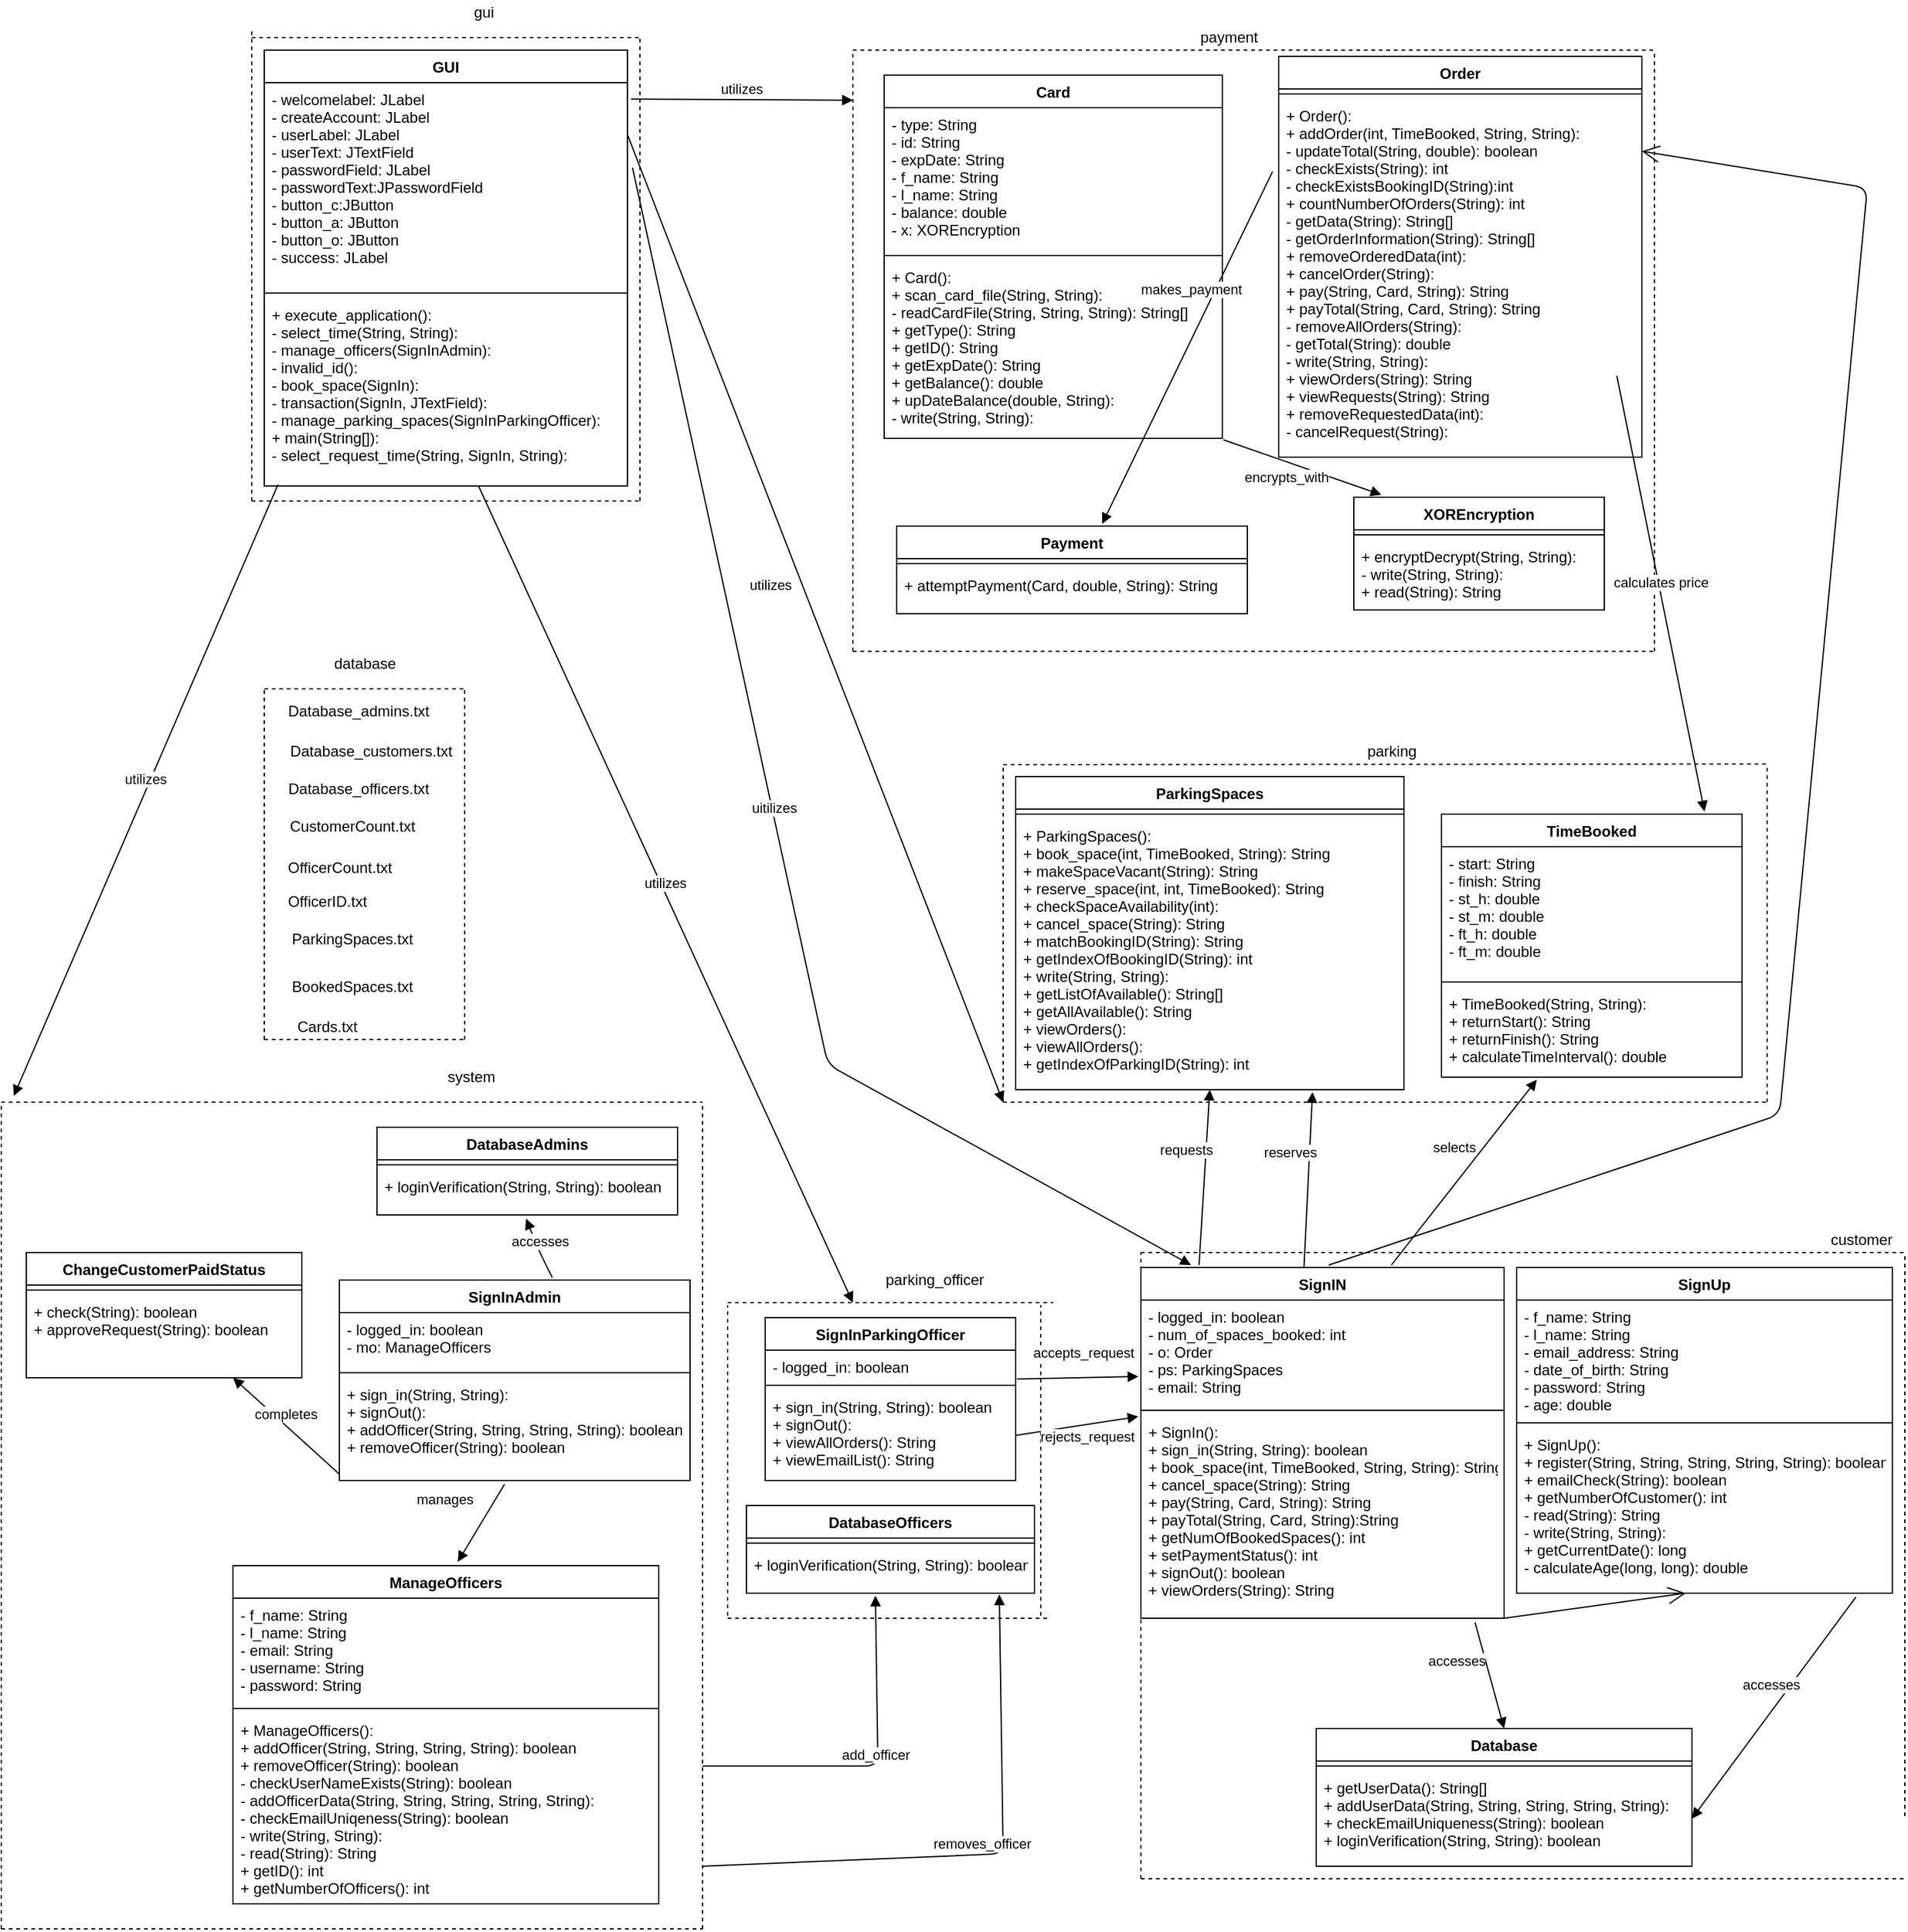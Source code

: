 <mxfile version="14.6.1" type="device"><diagram id="r6GGc7_jJ31Nr8M0jBWH" name="Page-1"><mxGraphModel dx="2128" dy="1675" grid="1" gridSize="10" guides="1" tooltips="1" connect="1" arrows="1" fold="1" page="1" pageScale="1" pageWidth="850" pageHeight="1100" math="0" shadow="0"><root><mxCell id="0"/><mxCell id="1" parent="0"/><mxCell id="Tz0T9fxzNWwYixHfowrb-1" value="SignUp" style="swimlane;fontStyle=1;align=center;verticalAlign=top;childLayout=stackLayout;horizontal=1;startSize=26;horizontalStack=0;resizeParent=1;resizeParentMax=0;resizeLast=0;collapsible=1;marginBottom=0;" parent="1" vertex="1"><mxGeometry x="530" y="-8" width="300" height="260" as="geometry"/></mxCell><mxCell id="Tz0T9fxzNWwYixHfowrb-2" value="- f_name: String&#xA;- l_name: String&#xA;- email_address: String&#xA;- date_of_birth: String&#xA;- password: String&#xA;- age: double&#xA;" style="text;strokeColor=none;fillColor=none;align=left;verticalAlign=top;spacingLeft=4;spacingRight=4;overflow=hidden;rotatable=0;points=[[0,0.5],[1,0.5]];portConstraint=eastwest;" parent="Tz0T9fxzNWwYixHfowrb-1" vertex="1"><mxGeometry y="26" width="300" height="94" as="geometry"/></mxCell><mxCell id="Tz0T9fxzNWwYixHfowrb-3" value="" style="line;strokeWidth=1;fillColor=none;align=left;verticalAlign=middle;spacingTop=-1;spacingLeft=3;spacingRight=3;rotatable=0;labelPosition=right;points=[];portConstraint=eastwest;" parent="Tz0T9fxzNWwYixHfowrb-1" vertex="1"><mxGeometry y="120" width="300" height="8" as="geometry"/></mxCell><mxCell id="Tz0T9fxzNWwYixHfowrb-4" value="+ SignUp():&#xA;+ register(String, String, String, String, String): boolean&#xA;+ emailCheck(String): boolean&#xA;+ getNumberOfCustomer(): int&#xA;- read(String): String&#xA;- write(String, String):&#xA;+ getCurrentDate(): long&#xA;- calculateAge(long, long): double&#xA;&#xA;&#xA;" style="text;strokeColor=none;fillColor=none;align=left;verticalAlign=top;spacingLeft=4;spacingRight=4;overflow=hidden;rotatable=0;points=[[0,0.5],[1,0.5]];portConstraint=eastwest;" parent="Tz0T9fxzNWwYixHfowrb-1" vertex="1"><mxGeometry y="128" width="300" height="132" as="geometry"/></mxCell><mxCell id="Tz0T9fxzNWwYixHfowrb-5" value="SignIN" style="swimlane;fontStyle=1;align=center;verticalAlign=top;childLayout=stackLayout;horizontal=1;startSize=26;horizontalStack=0;resizeParent=1;resizeParentMax=0;resizeLast=0;collapsible=1;marginBottom=0;" parent="1" vertex="1"><mxGeometry x="230" y="-8" width="290" height="280" as="geometry"/></mxCell><mxCell id="Tz0T9fxzNWwYixHfowrb-6" value="- logged_in: boolean&#xA;- num_of_spaces_booked: int&#xA;- o: Order&#xA;- ps: ParkingSpaces&#xA;- email: String&#xA;&#xA;&#xA;&#xA;&#xA;" style="text;strokeColor=none;fillColor=none;align=left;verticalAlign=top;spacingLeft=4;spacingRight=4;overflow=hidden;rotatable=0;points=[[0,0.5],[1,0.5]];portConstraint=eastwest;" parent="Tz0T9fxzNWwYixHfowrb-5" vertex="1"><mxGeometry y="26" width="290" height="84" as="geometry"/></mxCell><mxCell id="Tz0T9fxzNWwYixHfowrb-7" value="" style="line;strokeWidth=1;fillColor=none;align=left;verticalAlign=middle;spacingTop=-1;spacingLeft=3;spacingRight=3;rotatable=0;labelPosition=right;points=[];portConstraint=eastwest;" parent="Tz0T9fxzNWwYixHfowrb-5" vertex="1"><mxGeometry y="110" width="290" height="8" as="geometry"/></mxCell><mxCell id="Tz0T9fxzNWwYixHfowrb-8" value="+ SignIn():&#xA;+ sign_in(String, String): boolean&#xA;+ book_space(int, TimeBooked, String, String): String&#xA;+ cancel_space(String): String&#xA;+ pay(String, Card, String): String&#xA;+ payTotal(String, Card, String):String&#xA;+ getNumOfBookedSpaces(): int&#xA;+ setPaymentStatus(): int&#xA;+ signOut(): boolean&#xA;+ viewOrders(String): String&#xA;&#xA;&#xA;&#xA;&#xA;&#xA;" style="text;strokeColor=none;fillColor=none;align=left;verticalAlign=top;spacingLeft=4;spacingRight=4;overflow=hidden;rotatable=0;points=[[0,0.5],[1,0.5]];portConstraint=eastwest;" parent="Tz0T9fxzNWwYixHfowrb-5" vertex="1"><mxGeometry y="118" width="290" height="162" as="geometry"/></mxCell><mxCell id="Tz0T9fxzNWwYixHfowrb-9" value="Database" style="swimlane;fontStyle=1;align=center;verticalAlign=top;childLayout=stackLayout;horizontal=1;startSize=26;horizontalStack=0;resizeParent=1;resizeParentMax=0;resizeLast=0;collapsible=1;marginBottom=0;" parent="1" vertex="1"><mxGeometry x="370" y="360" width="300" height="110" as="geometry"/></mxCell><mxCell id="Tz0T9fxzNWwYixHfowrb-11" value="" style="line;strokeWidth=1;fillColor=none;align=left;verticalAlign=middle;spacingTop=-1;spacingLeft=3;spacingRight=3;rotatable=0;labelPosition=right;points=[];portConstraint=eastwest;" parent="Tz0T9fxzNWwYixHfowrb-9" vertex="1"><mxGeometry y="26" width="300" height="8" as="geometry"/></mxCell><mxCell id="Tz0T9fxzNWwYixHfowrb-12" value="+ getUserData(): String[]&#xA;+ addUserData(String, String, String, String, String):&#xA;+ checkEmailUniqueness(String): boolean&#xA;+ loginVerification(String, String): boolean&#xA; &#xA;&#xA;&#xA;&#xA;" style="text;strokeColor=none;fillColor=none;align=left;verticalAlign=top;spacingLeft=4;spacingRight=4;overflow=hidden;rotatable=0;points=[[0,0.5],[1,0.5]];portConstraint=eastwest;" parent="Tz0T9fxzNWwYixHfowrb-9" vertex="1"><mxGeometry y="34" width="300" height="76" as="geometry"/></mxCell><mxCell id="Tz0T9fxzNWwYixHfowrb-17" value="SignInParkingOfficer" style="swimlane;fontStyle=1;align=center;verticalAlign=top;childLayout=stackLayout;horizontal=1;startSize=26;horizontalStack=0;resizeParent=1;resizeParentMax=0;resizeLast=0;collapsible=1;marginBottom=0;" parent="1" vertex="1"><mxGeometry x="-70" y="32" width="200" height="130" as="geometry"/></mxCell><mxCell id="Tz0T9fxzNWwYixHfowrb-18" value="- logged_in: boolean&#xA;&#xA;&#xA;" style="text;strokeColor=none;fillColor=none;align=left;verticalAlign=top;spacingLeft=4;spacingRight=4;overflow=hidden;rotatable=0;points=[[0,0.5],[1,0.5]];portConstraint=eastwest;" parent="Tz0T9fxzNWwYixHfowrb-17" vertex="1"><mxGeometry y="26" width="200" height="24" as="geometry"/></mxCell><mxCell id="Tz0T9fxzNWwYixHfowrb-19" value="" style="line;strokeWidth=1;fillColor=none;align=left;verticalAlign=middle;spacingTop=-1;spacingLeft=3;spacingRight=3;rotatable=0;labelPosition=right;points=[];portConstraint=eastwest;" parent="Tz0T9fxzNWwYixHfowrb-17" vertex="1"><mxGeometry y="50" width="200" height="8" as="geometry"/></mxCell><mxCell id="Tz0T9fxzNWwYixHfowrb-20" value="+ sign_in(String, String): boolean&#xA;+ signOut():&#xA;+ viewAllOrders(): String&#xA;+ viewEmailList(): String&#xA;&#xA;&#xA;&#xA;" style="text;strokeColor=none;fillColor=none;align=left;verticalAlign=top;spacingLeft=4;spacingRight=4;overflow=hidden;rotatable=0;points=[[0,0.5],[1,0.5]];portConstraint=eastwest;" parent="Tz0T9fxzNWwYixHfowrb-17" vertex="1"><mxGeometry y="58" width="200" height="72" as="geometry"/></mxCell><mxCell id="Tz0T9fxzNWwYixHfowrb-21" value="DatabaseOfficers" style="swimlane;fontStyle=1;align=center;verticalAlign=top;childLayout=stackLayout;horizontal=1;startSize=26;horizontalStack=0;resizeParent=1;resizeParentMax=0;resizeLast=0;collapsible=1;marginBottom=0;" parent="1" vertex="1"><mxGeometry x="-85" y="182" width="230" height="70" as="geometry"/></mxCell><mxCell id="Tz0T9fxzNWwYixHfowrb-23" value="" style="line;strokeWidth=1;fillColor=none;align=left;verticalAlign=middle;spacingTop=-1;spacingLeft=3;spacingRight=3;rotatable=0;labelPosition=right;points=[];portConstraint=eastwest;" parent="Tz0T9fxzNWwYixHfowrb-21" vertex="1"><mxGeometry y="26" width="230" height="8" as="geometry"/></mxCell><mxCell id="Tz0T9fxzNWwYixHfowrb-24" value="+ loginVerification(String, String): boolean" style="text;strokeColor=none;fillColor=none;align=left;verticalAlign=top;spacingLeft=4;spacingRight=4;overflow=hidden;rotatable=0;points=[[0,0.5],[1,0.5]];portConstraint=eastwest;" parent="Tz0T9fxzNWwYixHfowrb-21" vertex="1"><mxGeometry y="34" width="230" height="36" as="geometry"/></mxCell><mxCell id="Tz0T9fxzNWwYixHfowrb-29" value="SignInAdmin" style="swimlane;fontStyle=1;align=center;verticalAlign=top;childLayout=stackLayout;horizontal=1;startSize=26;horizontalStack=0;resizeParent=1;resizeParentMax=0;resizeLast=0;collapsible=1;marginBottom=0;" parent="1" vertex="1"><mxGeometry x="-410" y="2" width="280" height="160" as="geometry"/></mxCell><mxCell id="Tz0T9fxzNWwYixHfowrb-30" value="- logged_in: boolean&#xA;- mo: ManageOfficers&#xA;" style="text;strokeColor=none;fillColor=none;align=left;verticalAlign=top;spacingLeft=4;spacingRight=4;overflow=hidden;rotatable=0;points=[[0,0.5],[1,0.5]];portConstraint=eastwest;" parent="Tz0T9fxzNWwYixHfowrb-29" vertex="1"><mxGeometry y="26" width="280" height="44" as="geometry"/></mxCell><mxCell id="Tz0T9fxzNWwYixHfowrb-31" value="" style="line;strokeWidth=1;fillColor=none;align=left;verticalAlign=middle;spacingTop=-1;spacingLeft=3;spacingRight=3;rotatable=0;labelPosition=right;points=[];portConstraint=eastwest;" parent="Tz0T9fxzNWwYixHfowrb-29" vertex="1"><mxGeometry y="70" width="280" height="8" as="geometry"/></mxCell><mxCell id="Tz0T9fxzNWwYixHfowrb-32" value="+ sign_in(String, String):&#xA;+ signOut():&#xA;+ addOfficer(String, String, String, String): boolean&#xA;+ removeOfficer(String): boolean&#xA;&#xA;" style="text;strokeColor=none;fillColor=none;align=left;verticalAlign=top;spacingLeft=4;spacingRight=4;overflow=hidden;rotatable=0;points=[[0,0.5],[1,0.5]];portConstraint=eastwest;" parent="Tz0T9fxzNWwYixHfowrb-29" vertex="1"><mxGeometry y="78" width="280" height="82" as="geometry"/></mxCell><mxCell id="Tz0T9fxzNWwYixHfowrb-33" value="" style="endArrow=none;dashed=1;html=1;" parent="1" edge="1"><mxGeometry width="50" height="50" relative="1" as="geometry"><mxPoint x="840" y="430" as="sourcePoint"/><mxPoint x="840" y="-20" as="targetPoint"/></mxGeometry></mxCell><mxCell id="Tz0T9fxzNWwYixHfowrb-34" value="accesses" style="html=1;verticalAlign=bottom;endArrow=block;exitX=0.92;exitY=1.021;exitDx=0;exitDy=0;exitPerimeter=0;entryX=0.5;entryY=0;entryDx=0;entryDy=0;" parent="1" source="Tz0T9fxzNWwYixHfowrb-8" target="Tz0T9fxzNWwYixHfowrb-9" edge="1"><mxGeometry x="-0.228" y="-25" width="80" relative="1" as="geometry"><mxPoint x="420" y="250" as="sourcePoint"/><mxPoint x="460" y="298" as="targetPoint"/><mxPoint as="offset"/></mxGeometry></mxCell><mxCell id="Tz0T9fxzNWwYixHfowrb-35" value="accesses" style="html=1;verticalAlign=bottom;endArrow=block;entryX=1;entryY=0.5;entryDx=0;entryDy=0;exitX=0.903;exitY=1.023;exitDx=0;exitDy=0;exitPerimeter=0;" parent="1" source="Tz0T9fxzNWwYixHfowrb-4" target="Tz0T9fxzNWwYixHfowrb-12" edge="1"><mxGeometry x="-0.055" y="-8" width="80" relative="1" as="geometry"><mxPoint x="690" y="270" as="sourcePoint"/><mxPoint x="690" y="290" as="targetPoint"/><mxPoint as="offset"/></mxGeometry></mxCell><mxCell id="Tz0T9fxzNWwYixHfowrb-36" value="" style="endArrow=none;dashed=1;html=1;" parent="1" edge="1"><mxGeometry width="50" height="50" relative="1" as="geometry"><mxPoint x="230" y="-20" as="sourcePoint"/><mxPoint x="840" y="-20" as="targetPoint"/></mxGeometry></mxCell><mxCell id="Tz0T9fxzNWwYixHfowrb-37" value="" style="endArrow=none;dashed=1;html=1;" parent="1" edge="1"><mxGeometry width="50" height="50" relative="1" as="geometry"><mxPoint x="230" y="480" as="sourcePoint"/><mxPoint x="230" y="-20" as="targetPoint"/></mxGeometry></mxCell><mxCell id="Tz0T9fxzNWwYixHfowrb-38" value="" style="endArrow=none;dashed=1;html=1;" parent="1" edge="1"><mxGeometry width="50" height="50" relative="1" as="geometry"><mxPoint x="230" y="480" as="sourcePoint"/><mxPoint x="840" y="480" as="targetPoint"/></mxGeometry></mxCell><mxCell id="Tz0T9fxzNWwYixHfowrb-39" value="customer" style="text;html=1;align=center;verticalAlign=middle;resizable=0;points=[];autosize=1;" parent="1" vertex="1"><mxGeometry x="770" y="-40" width="70" height="20" as="geometry"/></mxCell><mxCell id="Tz0T9fxzNWwYixHfowrb-40" value="" style="endArrow=none;dashed=1;html=1;" parent="1" edge="1"><mxGeometry width="50" height="50" relative="1" as="geometry"><mxPoint x="-100" y="20" as="sourcePoint"/><mxPoint x="160" y="20" as="targetPoint"/></mxGeometry></mxCell><mxCell id="Tz0T9fxzNWwYixHfowrb-41" value="" style="endArrow=none;dashed=1;html=1;" parent="1" edge="1"><mxGeometry width="50" height="50" relative="1" as="geometry"><mxPoint x="-100" y="270" as="sourcePoint"/><mxPoint x="-100" y="22" as="targetPoint"/></mxGeometry></mxCell><mxCell id="Tz0T9fxzNWwYixHfowrb-42" value="" style="endArrow=none;dashed=1;html=1;" parent="1" edge="1"><mxGeometry width="50" height="50" relative="1" as="geometry"><mxPoint x="-100" y="272" as="sourcePoint"/><mxPoint x="155" y="272" as="targetPoint"/></mxGeometry></mxCell><mxCell id="Tz0T9fxzNWwYixHfowrb-43" value="" style="endArrow=none;dashed=1;html=1;" parent="1" edge="1"><mxGeometry width="50" height="50" relative="1" as="geometry"><mxPoint x="150" y="270" as="sourcePoint"/><mxPoint x="150" y="22" as="targetPoint"/></mxGeometry></mxCell><mxCell id="Tz0T9fxzNWwYixHfowrb-44" value="parking_officer" style="text;html=1;align=center;verticalAlign=middle;resizable=0;points=[];autosize=1;" parent="1" vertex="1"><mxGeometry x="20" y="-8" width="90" height="20" as="geometry"/></mxCell><mxCell id="Tz0T9fxzNWwYixHfowrb-45" value="ManageOfficers" style="swimlane;fontStyle=1;align=center;verticalAlign=top;childLayout=stackLayout;horizontal=1;startSize=26;horizontalStack=0;resizeParent=1;resizeParentMax=0;resizeLast=0;collapsible=1;marginBottom=0;" parent="1" vertex="1"><mxGeometry x="-495" y="230" width="340" height="270" as="geometry"/></mxCell><mxCell id="Tz0T9fxzNWwYixHfowrb-46" value="- f_name: String&#xA;- l_name: String&#xA;- email: String&#xA;- username: String&#xA;- password: String&#xA;" style="text;strokeColor=none;fillColor=none;align=left;verticalAlign=top;spacingLeft=4;spacingRight=4;overflow=hidden;rotatable=0;points=[[0,0.5],[1,0.5]];portConstraint=eastwest;" parent="Tz0T9fxzNWwYixHfowrb-45" vertex="1"><mxGeometry y="26" width="340" height="84" as="geometry"/></mxCell><mxCell id="Tz0T9fxzNWwYixHfowrb-47" value="" style="line;strokeWidth=1;fillColor=none;align=left;verticalAlign=middle;spacingTop=-1;spacingLeft=3;spacingRight=3;rotatable=0;labelPosition=right;points=[];portConstraint=eastwest;" parent="Tz0T9fxzNWwYixHfowrb-45" vertex="1"><mxGeometry y="110" width="340" height="8" as="geometry"/></mxCell><mxCell id="Tz0T9fxzNWwYixHfowrb-48" value="+ ManageOfficers():&#xA;+ addOfficer(String, String, String, String): boolean&#xA;+ removeOfficer(String): boolean&#xA;- checkUserNameExists(String): boolean&#xA;- addOfficerData(String, String, String, String, String):&#xA;- checkEmailUniqeness(String): boolean&#xA;- write(String, String):&#xA;- read(String): String&#xA;+ getID(): int&#xA;+ getNumberOfOfficers(): int&#xA;&#xA;&#xA;&#xA;&#xA;&#xA;&#xA;&#xA;" style="text;strokeColor=none;fillColor=none;align=left;verticalAlign=top;spacingLeft=4;spacingRight=4;overflow=hidden;rotatable=0;points=[[0,0.5],[1,0.5]];portConstraint=eastwest;" parent="Tz0T9fxzNWwYixHfowrb-45" vertex="1"><mxGeometry y="118" width="340" height="152" as="geometry"/></mxCell><mxCell id="Tz0T9fxzNWwYixHfowrb-49" value="DatabaseAdmins" style="swimlane;fontStyle=1;align=center;verticalAlign=top;childLayout=stackLayout;horizontal=1;startSize=26;horizontalStack=0;resizeParent=1;resizeParentMax=0;resizeLast=0;collapsible=1;marginBottom=0;" parent="1" vertex="1"><mxGeometry x="-380" y="-120" width="240" height="70" as="geometry"/></mxCell><mxCell id="Tz0T9fxzNWwYixHfowrb-51" value="" style="line;strokeWidth=1;fillColor=none;align=left;verticalAlign=middle;spacingTop=-1;spacingLeft=3;spacingRight=3;rotatable=0;labelPosition=right;points=[];portConstraint=eastwest;" parent="Tz0T9fxzNWwYixHfowrb-49" vertex="1"><mxGeometry y="26" width="240" height="8" as="geometry"/></mxCell><mxCell id="Tz0T9fxzNWwYixHfowrb-52" value="+ loginVerification(String, String): boolean" style="text;strokeColor=none;fillColor=none;align=left;verticalAlign=top;spacingLeft=4;spacingRight=4;overflow=hidden;rotatable=0;points=[[0,0.5],[1,0.5]];portConstraint=eastwest;" parent="Tz0T9fxzNWwYixHfowrb-49" vertex="1"><mxGeometry y="34" width="240" height="36" as="geometry"/></mxCell><mxCell id="Tz0T9fxzNWwYixHfowrb-53" value="accesses" style="html=1;verticalAlign=bottom;endArrow=block;entryX=0.496;entryY=1.083;entryDx=0;entryDy=0;entryPerimeter=0;" parent="1" target="Tz0T9fxzNWwYixHfowrb-52" edge="1"><mxGeometry x="-0.132" width="80" relative="1" as="geometry"><mxPoint x="-240" as="sourcePoint"/><mxPoint x="-530" y="70" as="targetPoint"/><mxPoint as="offset"/><Array as="points"><mxPoint x="-250" y="-20"/></Array></mxGeometry></mxCell><mxCell id="Tz0T9fxzNWwYixHfowrb-54" value="manages" style="html=1;verticalAlign=bottom;endArrow=block;entryX=0.528;entryY=-0.011;entryDx=0;entryDy=0;entryPerimeter=0;exitX=0.471;exitY=1.037;exitDx=0;exitDy=0;exitPerimeter=0;" parent="1" source="Tz0T9fxzNWwYixHfowrb-32" target="Tz0T9fxzNWwYixHfowrb-45" edge="1"><mxGeometry x="0.186" y="-30" width="80" relative="1" as="geometry"><mxPoint x="-275" y="154" as="sourcePoint"/><mxPoint x="-260" y="170" as="targetPoint"/><mxPoint as="offset"/></mxGeometry></mxCell><mxCell id="Tz0T9fxzNWwYixHfowrb-55" value="" style="endArrow=none;dashed=1;html=1;" parent="1" edge="1"><mxGeometry width="50" height="50" relative="1" as="geometry"><mxPoint x="-680" y="-140" as="sourcePoint"/><mxPoint x="-120" y="-140" as="targetPoint"/></mxGeometry></mxCell><mxCell id="Tz0T9fxzNWwYixHfowrb-56" value="" style="endArrow=none;dashed=1;html=1;" parent="1" edge="1"><mxGeometry width="50" height="50" relative="1" as="geometry"><mxPoint x="-120" y="520" as="sourcePoint"/><mxPoint x="-120" y="-140" as="targetPoint"/></mxGeometry></mxCell><mxCell id="Tz0T9fxzNWwYixHfowrb-57" value="" style="endArrow=none;dashed=1;html=1;" parent="1" edge="1"><mxGeometry width="50" height="50" relative="1" as="geometry"><mxPoint x="-680" y="520" as="sourcePoint"/><mxPoint x="-680" y="-140" as="targetPoint"/></mxGeometry></mxCell><mxCell id="Tz0T9fxzNWwYixHfowrb-58" value="" style="endArrow=none;dashed=1;html=1;" parent="1" edge="1"><mxGeometry width="50" height="50" relative="1" as="geometry"><mxPoint x="-680" y="520" as="sourcePoint"/><mxPoint x="-120" y="520" as="targetPoint"/></mxGeometry></mxCell><mxCell id="Tz0T9fxzNWwYixHfowrb-59" value="system" style="text;html=1;align=center;verticalAlign=middle;resizable=0;points=[];autosize=1;" parent="1" vertex="1"><mxGeometry x="-330" y="-170" width="50" height="20" as="geometry"/></mxCell><mxCell id="Tz0T9fxzNWwYixHfowrb-60" value="" style="endArrow=none;dashed=1;html=1;" parent="1" edge="1"><mxGeometry width="50" height="50" relative="1" as="geometry"><mxPoint x="-470" y="-470" as="sourcePoint"/><mxPoint x="-310" y="-470" as="targetPoint"/><Array as="points"><mxPoint x="-310" y="-470"/></Array></mxGeometry></mxCell><mxCell id="Tz0T9fxzNWwYixHfowrb-61" value="" style="endArrow=none;dashed=1;html=1;" parent="1" edge="1"><mxGeometry width="50" height="50" relative="1" as="geometry"><mxPoint x="-470" y="-190" as="sourcePoint"/><mxPoint x="-470" y="-470" as="targetPoint"/></mxGeometry></mxCell><mxCell id="Tz0T9fxzNWwYixHfowrb-62" value="" style="endArrow=none;dashed=1;html=1;" parent="1" edge="1"><mxGeometry width="50" height="50" relative="1" as="geometry"><mxPoint x="-470" y="-190" as="sourcePoint"/><mxPoint x="-310" y="-190" as="targetPoint"/></mxGeometry></mxCell><mxCell id="Tz0T9fxzNWwYixHfowrb-63" value="" style="endArrow=none;dashed=1;html=1;" parent="1" edge="1"><mxGeometry width="50" height="50" relative="1" as="geometry"><mxPoint x="-310" y="-190" as="sourcePoint"/><mxPoint x="-310" y="-470" as="targetPoint"/></mxGeometry></mxCell><mxCell id="Tz0T9fxzNWwYixHfowrb-64" value="&lt;div&gt;Database_admins.txt&lt;/div&gt;&lt;div&gt;&lt;br&gt;&lt;/div&gt;" style="text;html=1;align=center;verticalAlign=middle;resizable=0;points=[];autosize=1;" parent="1" vertex="1"><mxGeometry x="-460" y="-460" width="130" height="30" as="geometry"/></mxCell><mxCell id="Tz0T9fxzNWwYixHfowrb-65" value="Database_customers.txt" style="text;html=1;align=center;verticalAlign=middle;resizable=0;points=[];autosize=1;" parent="1" vertex="1"><mxGeometry x="-460" y="-430" width="150" height="20" as="geometry"/></mxCell><mxCell id="Tz0T9fxzNWwYixHfowrb-66" value="Database_officers.txt" style="text;html=1;align=center;verticalAlign=middle;resizable=0;points=[];autosize=1;" parent="1" vertex="1"><mxGeometry x="-460" y="-400" width="130" height="20" as="geometry"/></mxCell><mxCell id="Tz0T9fxzNWwYixHfowrb-67" value="CustomerCount.txt" style="text;html=1;align=center;verticalAlign=middle;resizable=0;points=[];autosize=1;" parent="1" vertex="1"><mxGeometry x="-460" y="-370" width="120" height="20" as="geometry"/></mxCell><mxCell id="Tz0T9fxzNWwYixHfowrb-68" value="&lt;div&gt;OfficerCount.txt&lt;/div&gt;&lt;div&gt;&lt;br&gt;&lt;/div&gt;" style="text;html=1;align=center;verticalAlign=middle;resizable=0;points=[];autosize=1;" parent="1" vertex="1"><mxGeometry x="-460" y="-335" width="100" height="30" as="geometry"/></mxCell><mxCell id="Tz0T9fxzNWwYixHfowrb-69" value="OfficerID.txt" style="text;html=1;align=center;verticalAlign=middle;resizable=0;points=[];autosize=1;" parent="1" vertex="1"><mxGeometry x="-460" y="-310" width="80" height="20" as="geometry"/></mxCell><mxCell id="Tz0T9fxzNWwYixHfowrb-70" value="ParkingSpaces.txt" style="text;html=1;align=center;verticalAlign=middle;resizable=0;points=[];autosize=1;" parent="1" vertex="1"><mxGeometry x="-460" y="-280" width="120" height="20" as="geometry"/></mxCell><mxCell id="Tz0T9fxzNWwYixHfowrb-71" value="&lt;div&gt;BookedSpaces.txt&lt;/div&gt;&lt;div&gt;&lt;br&gt;&lt;/div&gt;" style="text;html=1;align=center;verticalAlign=middle;resizable=0;points=[];autosize=1;" parent="1" vertex="1"><mxGeometry x="-460" y="-240" width="120" height="30" as="geometry"/></mxCell><mxCell id="Tz0T9fxzNWwYixHfowrb-75" value="ParkingSpaces" style="swimlane;fontStyle=1;align=center;verticalAlign=top;childLayout=stackLayout;horizontal=1;startSize=26;horizontalStack=0;resizeParent=1;resizeParentMax=0;resizeLast=0;collapsible=1;marginBottom=0;" parent="1" vertex="1"><mxGeometry x="130" y="-400" width="310" height="250" as="geometry"/></mxCell><mxCell id="Tz0T9fxzNWwYixHfowrb-77" value="" style="line;strokeWidth=1;fillColor=none;align=left;verticalAlign=middle;spacingTop=-1;spacingLeft=3;spacingRight=3;rotatable=0;labelPosition=right;points=[];portConstraint=eastwest;" parent="Tz0T9fxzNWwYixHfowrb-75" vertex="1"><mxGeometry y="26" width="310" height="8" as="geometry"/></mxCell><mxCell id="Tz0T9fxzNWwYixHfowrb-78" value="+ ParkingSpaces():&#xA;+ book_space(int, TimeBooked, String): String&#xA;+ makeSpaceVacant(String): String&#xA;+ reserve_space(int, int, TimeBooked): String&#xA;+ checkSpaceAvailability(int):&#xA;+ cancel_space(String): String&#xA;+ matchBookingID(String): String&#xA;+ getIndexOfBookingID(String): int&#xA;+ write(String, String):&#xA;+ getListOfAvailable(): String[]&#xA;+ getAllAvailable(): String&#xA;+ viewOrders():&#xA;+ viewAllOrders():&#xA;+ getIndexOfParkingID(String): int&#xA;&#xA;&#xA;&#xA;&#xA;&#xA;&#xA;" style="text;strokeColor=none;fillColor=none;align=left;verticalAlign=top;spacingLeft=4;spacingRight=4;overflow=hidden;rotatable=0;points=[[0,0.5],[1,0.5]];portConstraint=eastwest;" parent="Tz0T9fxzNWwYixHfowrb-75" vertex="1"><mxGeometry y="34" width="310" height="216" as="geometry"/></mxCell><mxCell id="Tz0T9fxzNWwYixHfowrb-79" value="TimeBooked" style="swimlane;fontStyle=1;align=center;verticalAlign=top;childLayout=stackLayout;horizontal=1;startSize=26;horizontalStack=0;resizeParent=1;resizeParentMax=0;resizeLast=0;collapsible=1;marginBottom=0;" parent="1" vertex="1"><mxGeometry x="470" y="-370" width="240" height="210" as="geometry"/></mxCell><mxCell id="Tz0T9fxzNWwYixHfowrb-80" value="- start: String&#xA;- finish: String&#xA;- st_h: double&#xA;- st_m: double&#xA;- ft_h: double&#xA;- ft_m: double&#xA;&#xA;" style="text;strokeColor=none;fillColor=none;align=left;verticalAlign=top;spacingLeft=4;spacingRight=4;overflow=hidden;rotatable=0;points=[[0,0.5],[1,0.5]];portConstraint=eastwest;" parent="Tz0T9fxzNWwYixHfowrb-79" vertex="1"><mxGeometry y="26" width="240" height="104" as="geometry"/></mxCell><mxCell id="Tz0T9fxzNWwYixHfowrb-81" value="" style="line;strokeWidth=1;fillColor=none;align=left;verticalAlign=middle;spacingTop=-1;spacingLeft=3;spacingRight=3;rotatable=0;labelPosition=right;points=[];portConstraint=eastwest;" parent="Tz0T9fxzNWwYixHfowrb-79" vertex="1"><mxGeometry y="130" width="240" height="8" as="geometry"/></mxCell><mxCell id="Tz0T9fxzNWwYixHfowrb-82" value="+ TimeBooked(String, String):&#xA;+ returnStart(): String&#xA;+ returnFinish(): String&#xA;+ calculateTimeInterval(): double&#xA;" style="text;strokeColor=none;fillColor=none;align=left;verticalAlign=top;spacingLeft=4;spacingRight=4;overflow=hidden;rotatable=0;points=[[0,0.5],[1,0.5]];portConstraint=eastwest;" parent="Tz0T9fxzNWwYixHfowrb-79" vertex="1"><mxGeometry y="138" width="240" height="72" as="geometry"/></mxCell><mxCell id="Tz0T9fxzNWwYixHfowrb-87" value="Cards.txt" style="text;html=1;align=center;verticalAlign=middle;resizable=0;points=[];autosize=1;" parent="1" vertex="1"><mxGeometry x="-450" y="-210" width="60" height="20" as="geometry"/></mxCell><mxCell id="Tz0T9fxzNWwYixHfowrb-89" value="" style="endArrow=none;dashed=1;html=1;" parent="1" edge="1"><mxGeometry width="50" height="50" relative="1" as="geometry"><mxPoint x="120" y="-409.5" as="sourcePoint"/><mxPoint x="730" y="-410" as="targetPoint"/></mxGeometry></mxCell><mxCell id="Tz0T9fxzNWwYixHfowrb-90" value="" style="endArrow=none;dashed=1;html=1;" parent="1" edge="1"><mxGeometry width="50" height="50" relative="1" as="geometry"><mxPoint x="730" y="-140" as="sourcePoint"/><mxPoint x="730" y="-410" as="targetPoint"/></mxGeometry></mxCell><mxCell id="Tz0T9fxzNWwYixHfowrb-91" value="" style="endArrow=none;dashed=1;html=1;" parent="1" edge="1"><mxGeometry width="50" height="50" relative="1" as="geometry"><mxPoint x="120" y="-140" as="sourcePoint"/><mxPoint x="120" y="-410" as="targetPoint"/></mxGeometry></mxCell><mxCell id="Tz0T9fxzNWwYixHfowrb-92" value="" style="endArrow=none;dashed=1;html=1;" parent="1" edge="1"><mxGeometry width="50" height="50" relative="1" as="geometry"><mxPoint x="120" y="-140" as="sourcePoint"/><mxPoint x="730" y="-140" as="targetPoint"/></mxGeometry></mxCell><mxCell id="Tz0T9fxzNWwYixHfowrb-93" value="parking" style="text;html=1;align=center;verticalAlign=middle;resizable=0;points=[];autosize=1;" parent="1" vertex="1"><mxGeometry x="400" y="-430" width="60" height="20" as="geometry"/></mxCell><mxCell id="Tz0T9fxzNWwYixHfowrb-94" value="add_officer" style="html=1;verticalAlign=bottom;endArrow=block;" parent="1" edge="1"><mxGeometry width="80" relative="1" as="geometry"><mxPoint x="-120" y="390" as="sourcePoint"/><mxPoint x="18" y="254" as="targetPoint"/><Array as="points"><mxPoint x="20" y="390"/></Array></mxGeometry></mxCell><mxCell id="Tz0T9fxzNWwYixHfowrb-95" value="removes_officer" style="html=1;verticalAlign=bottom;endArrow=block;entryX=0.878;entryY=1.028;entryDx=0;entryDy=0;entryPerimeter=0;" parent="1" target="Tz0T9fxzNWwYixHfowrb-24" edge="1"><mxGeometry width="80" relative="1" as="geometry"><mxPoint x="-120" y="470" as="sourcePoint"/><mxPoint x="120" y="260" as="targetPoint"/><Array as="points"><mxPoint x="120" y="460"/></Array></mxGeometry></mxCell><mxCell id="Tz0T9fxzNWwYixHfowrb-96" value="Card" style="swimlane;fontStyle=1;align=center;verticalAlign=top;childLayout=stackLayout;horizontal=1;startSize=26;horizontalStack=0;resizeParent=1;resizeParentMax=0;resizeLast=0;collapsible=1;marginBottom=0;" parent="1" vertex="1"><mxGeometry x="25" y="-960" width="270" height="290" as="geometry"/></mxCell><mxCell id="Tz0T9fxzNWwYixHfowrb-97" value="- type: String&#xA;- id: String&#xA;- expDate: String&#xA;- f_name: String&#xA;- l_name: String&#xA;- balance: double&#xA;- x: XOREncryption&#xA;&#xA;&#xA;" style="text;strokeColor=none;fillColor=none;align=left;verticalAlign=top;spacingLeft=4;spacingRight=4;overflow=hidden;rotatable=0;points=[[0,0.5],[1,0.5]];portConstraint=eastwest;" parent="Tz0T9fxzNWwYixHfowrb-96" vertex="1"><mxGeometry y="26" width="270" height="114" as="geometry"/></mxCell><mxCell id="Tz0T9fxzNWwYixHfowrb-98" value="" style="line;strokeWidth=1;fillColor=none;align=left;verticalAlign=middle;spacingTop=-1;spacingLeft=3;spacingRight=3;rotatable=0;labelPosition=right;points=[];portConstraint=eastwest;" parent="Tz0T9fxzNWwYixHfowrb-96" vertex="1"><mxGeometry y="140" width="270" height="8" as="geometry"/></mxCell><mxCell id="Tz0T9fxzNWwYixHfowrb-99" value="+ Card():&#xA;+ scan_card_file(String, String):&#xA;- readCardFile(String, String, String): String[]&#xA;+ getType(): String&#xA;+ getID(): String&#xA;+ getExpDate(): String&#xA;+ getBalance(): double&#xA;+ upDateBalance(double, String):&#xA;- write(String, String):&#xA;&#xA;&#xA;&#xA;" style="text;strokeColor=none;fillColor=none;align=left;verticalAlign=top;spacingLeft=4;spacingRight=4;overflow=hidden;rotatable=0;points=[[0,0.5],[1,0.5]];portConstraint=eastwest;" parent="Tz0T9fxzNWwYixHfowrb-96" vertex="1"><mxGeometry y="148" width="270" height="142" as="geometry"/></mxCell><mxCell id="Tz0T9fxzNWwYixHfowrb-100" value="Order" style="swimlane;fontStyle=1;align=center;verticalAlign=top;childLayout=stackLayout;horizontal=1;startSize=26;horizontalStack=0;resizeParent=1;resizeParentMax=0;resizeLast=0;collapsible=1;marginBottom=0;" parent="1" vertex="1"><mxGeometry x="340" y="-975" width="290" height="320" as="geometry"/></mxCell><mxCell id="Tz0T9fxzNWwYixHfowrb-102" value="" style="line;strokeWidth=1;fillColor=none;align=left;verticalAlign=middle;spacingTop=-1;spacingLeft=3;spacingRight=3;rotatable=0;labelPosition=right;points=[];portConstraint=eastwest;" parent="Tz0T9fxzNWwYixHfowrb-100" vertex="1"><mxGeometry y="26" width="290" height="8" as="geometry"/></mxCell><mxCell id="Tz0T9fxzNWwYixHfowrb-103" value="+ Order():&#xA;+ addOrder(int, TimeBooked, String, String):&#xA;- updateTotal(String, double): boolean&#xA;- checkExists(String): int&#xA;- checkExistsBookingID(String):int&#xA;+ countNumberOfOrders(String): int&#xA;- getData(String): String[]&#xA;- getOrderInformation(String): String[]&#xA;+ removeOrderedData(int):&#xA;+ cancelOrder(String):&#xA;+ pay(String, Card, String): String&#xA;+ payTotal(String, Card, String): String&#xA;- removeAllOrders(String):&#xA;- getTotal(String): double&#xA;- write(String, String):&#xA;+ viewOrders(String): String&#xA;+ viewRequests(String): String&#xA;+ removeRequestedData(int):&#xA;- cancelRequest(String):&#xA;&#xA;&#xA;&#xA;&#xA;&#xA;&#xA;&#xA;&#xA;&#xA;&#xA;" style="text;strokeColor=none;fillColor=none;align=left;verticalAlign=top;spacingLeft=4;spacingRight=4;overflow=hidden;rotatable=0;points=[[0,0.5],[1,0.5]];portConstraint=eastwest;" parent="Tz0T9fxzNWwYixHfowrb-100" vertex="1"><mxGeometry y="34" width="290" height="286" as="geometry"/></mxCell><mxCell id="Tz0T9fxzNWwYixHfowrb-104" value="Payment" style="swimlane;fontStyle=1;align=center;verticalAlign=top;childLayout=stackLayout;horizontal=1;startSize=26;horizontalStack=0;resizeParent=1;resizeParentMax=0;resizeLast=0;collapsible=1;marginBottom=0;" parent="1" vertex="1"><mxGeometry x="35" y="-600" width="280" height="70" as="geometry"/></mxCell><mxCell id="Tz0T9fxzNWwYixHfowrb-106" value="" style="line;strokeWidth=1;fillColor=none;align=left;verticalAlign=middle;spacingTop=-1;spacingLeft=3;spacingRight=3;rotatable=0;labelPosition=right;points=[];portConstraint=eastwest;" parent="Tz0T9fxzNWwYixHfowrb-104" vertex="1"><mxGeometry y="26" width="280" height="8" as="geometry"/></mxCell><mxCell id="Tz0T9fxzNWwYixHfowrb-107" value="+ attemptPayment(Card, double, String): String&#xA;" style="text;strokeColor=none;fillColor=none;align=left;verticalAlign=top;spacingLeft=4;spacingRight=4;overflow=hidden;rotatable=0;points=[[0,0.5],[1,0.5]];portConstraint=eastwest;" parent="Tz0T9fxzNWwYixHfowrb-104" vertex="1"><mxGeometry y="34" width="280" height="36" as="geometry"/></mxCell><mxCell id="Tz0T9fxzNWwYixHfowrb-108" value="XOREncryption" style="swimlane;fontStyle=1;align=center;verticalAlign=top;childLayout=stackLayout;horizontal=1;startSize=26;horizontalStack=0;resizeParent=1;resizeParentMax=0;resizeLast=0;collapsible=1;marginBottom=0;" parent="1" vertex="1"><mxGeometry x="400" y="-623" width="200" height="90" as="geometry"/></mxCell><mxCell id="Tz0T9fxzNWwYixHfowrb-110" value="" style="line;strokeWidth=1;fillColor=none;align=left;verticalAlign=middle;spacingTop=-1;spacingLeft=3;spacingRight=3;rotatable=0;labelPosition=right;points=[];portConstraint=eastwest;" parent="Tz0T9fxzNWwYixHfowrb-108" vertex="1"><mxGeometry y="26" width="200" height="8" as="geometry"/></mxCell><mxCell id="Tz0T9fxzNWwYixHfowrb-111" value="+ encryptDecrypt(String, String):&#xA;- write(String, String):&#xA;+ read(String): String&#xA;&#xA;&#xA;&#xA;" style="text;strokeColor=none;fillColor=none;align=left;verticalAlign=top;spacingLeft=4;spacingRight=4;overflow=hidden;rotatable=0;points=[[0,0.5],[1,0.5]];portConstraint=eastwest;" parent="Tz0T9fxzNWwYixHfowrb-108" vertex="1"><mxGeometry y="34" width="200" height="56" as="geometry"/></mxCell><mxCell id="Tz0T9fxzNWwYixHfowrb-112" value="" style="endArrow=none;dashed=1;html=1;" parent="1" edge="1"><mxGeometry width="50" height="50" relative="1" as="geometry"><mxPoint y="-980" as="sourcePoint"/><mxPoint x="640" y="-980" as="targetPoint"/></mxGeometry></mxCell><mxCell id="Tz0T9fxzNWwYixHfowrb-113" value="" style="endArrow=none;dashed=1;html=1;" parent="1" edge="1"><mxGeometry width="50" height="50" relative="1" as="geometry"><mxPoint y="-500" as="sourcePoint"/><mxPoint y="-980" as="targetPoint"/></mxGeometry></mxCell><mxCell id="Tz0T9fxzNWwYixHfowrb-114" value="" style="endArrow=none;dashed=1;html=1;" parent="1" edge="1"><mxGeometry width="50" height="50" relative="1" as="geometry"><mxPoint y="-500" as="sourcePoint"/><mxPoint x="640" y="-500" as="targetPoint"/></mxGeometry></mxCell><mxCell id="Tz0T9fxzNWwYixHfowrb-115" value="" style="endArrow=none;dashed=1;html=1;" parent="1" edge="1"><mxGeometry width="50" height="50" relative="1" as="geometry"><mxPoint x="640" y="-500" as="sourcePoint"/><mxPoint x="640" y="-980" as="targetPoint"/></mxGeometry></mxCell><mxCell id="Tz0T9fxzNWwYixHfowrb-116" value="&lt;div&gt;payment&lt;/div&gt;" style="text;html=1;align=center;verticalAlign=middle;resizable=0;points=[];autosize=1;" parent="1" vertex="1"><mxGeometry x="270" y="-1000" width="60" height="20" as="geometry"/></mxCell><mxCell id="Tz0T9fxzNWwYixHfowrb-117" value="&lt;div&gt;encrypts_with&lt;/div&gt;" style="html=1;verticalAlign=bottom;endArrow=block;entryX=0.11;entryY=-0.022;entryDx=0;entryDy=0;entryPerimeter=0;exitX=1.003;exitY=1.008;exitDx=0;exitDy=0;exitPerimeter=0;" parent="1" source="Tz0T9fxzNWwYixHfowrb-99" target="Tz0T9fxzNWwYixHfowrb-108" edge="1"><mxGeometry x="-0.102" y="-20" width="80" relative="1" as="geometry"><mxPoint x="320" y="-650" as="sourcePoint"/><mxPoint x="400" y="-650" as="targetPoint"/><mxPoint as="offset"/></mxGeometry></mxCell><mxCell id="Tz0T9fxzNWwYixHfowrb-118" value="calculates price" style="html=1;verticalAlign=bottom;endArrow=block;entryX=0.875;entryY=-0.01;entryDx=0;entryDy=0;entryPerimeter=0;" parent="1" target="Tz0T9fxzNWwYixHfowrb-79" edge="1"><mxGeometry width="80" relative="1" as="geometry"><mxPoint x="610" y="-720" as="sourcePoint"/><mxPoint x="690" y="-720" as="targetPoint"/></mxGeometry></mxCell><mxCell id="Tz0T9fxzNWwYixHfowrb-119" value="makes_payment" style="html=1;verticalAlign=bottom;endArrow=block;entryX=0.586;entryY=-0.025;entryDx=0;entryDy=0;entryPerimeter=0;exitX=-0.017;exitY=0.203;exitDx=0;exitDy=0;exitPerimeter=0;" parent="1" source="Tz0T9fxzNWwYixHfowrb-103" target="Tz0T9fxzNWwYixHfowrb-104" edge="1"><mxGeometry x="-0.225" y="-14" width="80" relative="1" as="geometry"><mxPoint x="320" y="-820" as="sourcePoint"/><mxPoint x="400" y="-820" as="targetPoint"/><Array as="points"/><mxPoint as="offset"/></mxGeometry></mxCell><mxCell id="Tz0T9fxzNWwYixHfowrb-120" value="GUI" style="swimlane;fontStyle=1;align=center;verticalAlign=top;childLayout=stackLayout;horizontal=1;startSize=26;horizontalStack=0;resizeParent=1;resizeParentMax=0;resizeLast=0;collapsible=1;marginBottom=0;" parent="1" vertex="1"><mxGeometry x="-470" y="-980" width="290" height="348" as="geometry"/></mxCell><mxCell id="Tz0T9fxzNWwYixHfowrb-121" value="- welcomelabel: JLabel&#xA;- createAccount: JLabel&#xA;- userLabel: JLabel&#xA;- userText: JTextField&#xA;- passwordField: JLabel&#xA;- passwordText:JPasswordField&#xA;- button_c:JButton&#xA;- button_a: JButton&#xA;- button_o: JButton&#xA;- success: JLabel&#xA;&#xA;&#xA;" style="text;strokeColor=none;fillColor=none;align=left;verticalAlign=top;spacingLeft=4;spacingRight=4;overflow=hidden;rotatable=0;points=[[0,0.5],[1,0.5]];portConstraint=eastwest;" parent="Tz0T9fxzNWwYixHfowrb-120" vertex="1"><mxGeometry y="26" width="290" height="164" as="geometry"/></mxCell><mxCell id="Tz0T9fxzNWwYixHfowrb-122" value="" style="line;strokeWidth=1;fillColor=none;align=left;verticalAlign=middle;spacingTop=-1;spacingLeft=3;spacingRight=3;rotatable=0;labelPosition=right;points=[];portConstraint=eastwest;" parent="Tz0T9fxzNWwYixHfowrb-120" vertex="1"><mxGeometry y="190" width="290" height="8" as="geometry"/></mxCell><mxCell id="Tz0T9fxzNWwYixHfowrb-123" value="+ execute_application():&#xA;- select_time(String, String):&#xA;- manage_officers(SignInAdmin):&#xA;- invalid_id():&#xA;- book_space(SignIn):&#xA;- transaction(SignIn, JTextField):&#xA;- manage_parking_spaces(SignInParkingOfficer):&#xA;+ main(String[]):&#xA;- select_request_time(String, SignIn, String):&#xA;&#xA;&#xA;&#xA;&#xA;&#xA;&#xA;&#xA;" style="text;strokeColor=none;fillColor=none;align=left;verticalAlign=top;spacingLeft=4;spacingRight=4;overflow=hidden;rotatable=0;points=[[0,0.5],[1,0.5]];portConstraint=eastwest;" parent="Tz0T9fxzNWwYixHfowrb-120" vertex="1"><mxGeometry y="198" width="290" height="150" as="geometry"/></mxCell><mxCell id="Tz0T9fxzNWwYixHfowrb-124" value="" style="endArrow=none;dashed=1;html=1;" parent="1" edge="1"><mxGeometry width="50" height="50" relative="1" as="geometry"><mxPoint x="-480" y="-990" as="sourcePoint"/><mxPoint x="-170" y="-990" as="targetPoint"/></mxGeometry></mxCell><mxCell id="Tz0T9fxzNWwYixHfowrb-125" value="" style="endArrow=none;dashed=1;html=1;" parent="1" edge="1"><mxGeometry width="50" height="50" relative="1" as="geometry"><mxPoint x="-480" y="-620" as="sourcePoint"/><mxPoint x="-480" y="-995" as="targetPoint"/></mxGeometry></mxCell><mxCell id="Tz0T9fxzNWwYixHfowrb-126" value="" style="endArrow=none;dashed=1;html=1;" parent="1" edge="1"><mxGeometry width="50" height="50" relative="1" as="geometry"><mxPoint x="-480" y="-620" as="sourcePoint"/><mxPoint x="-170" y="-620" as="targetPoint"/></mxGeometry></mxCell><mxCell id="Tz0T9fxzNWwYixHfowrb-127" value="" style="endArrow=none;dashed=1;html=1;" parent="1" edge="1"><mxGeometry width="50" height="50" relative="1" as="geometry"><mxPoint x="-170" y="-620" as="sourcePoint"/><mxPoint x="-170" y="-990" as="targetPoint"/></mxGeometry></mxCell><mxCell id="Tz0T9fxzNWwYixHfowrb-128" value="gui" style="text;html=1;align=center;verticalAlign=middle;resizable=0;points=[];autosize=1;" parent="1" vertex="1"><mxGeometry x="-310" y="-1020" width="30" height="20" as="geometry"/></mxCell><mxCell id="Tz0T9fxzNWwYixHfowrb-131" value="requests" style="html=1;verticalAlign=bottom;endArrow=block;entryX=0.5;entryY=1;entryDx=0;entryDy=0;exitX=0.16;exitY=-0.007;exitDx=0;exitDy=0;exitPerimeter=0;" parent="1" source="Tz0T9fxzNWwYixHfowrb-5" target="Tz0T9fxzNWwYixHfowrb-75" edge="1"><mxGeometry x="0.176" y="15" width="80" relative="1" as="geometry"><mxPoint x="285" y="-10" as="sourcePoint"/><mxPoint x="300" y="-80" as="targetPoint"/><mxPoint as="offset"/></mxGeometry></mxCell><mxCell id="Tz0T9fxzNWwYixHfowrb-132" value="selects" style="html=1;verticalAlign=bottom;endArrow=block;entryX=0.317;entryY=1.028;entryDx=0;entryDy=0;entryPerimeter=0;" parent="1" target="Tz0T9fxzNWwYixHfowrb-82" edge="1"><mxGeometry x="0.036" y="13" width="80" relative="1" as="geometry"><mxPoint x="430" y="-10" as="sourcePoint"/><mxPoint x="520" y="-70" as="targetPoint"/><mxPoint as="offset"/></mxGeometry></mxCell><mxCell id="Tz0T9fxzNWwYixHfowrb-133" value="ChangeCustomerPaidStatus" style="swimlane;fontStyle=1;align=center;verticalAlign=top;childLayout=stackLayout;horizontal=1;startSize=26;horizontalStack=0;resizeParent=1;resizeParentMax=0;resizeLast=0;collapsible=1;marginBottom=0;" parent="1" vertex="1"><mxGeometry x="-660" y="-20" width="220" height="100" as="geometry"/></mxCell><mxCell id="Tz0T9fxzNWwYixHfowrb-135" value="" style="line;strokeWidth=1;fillColor=none;align=left;verticalAlign=middle;spacingTop=-1;spacingLeft=3;spacingRight=3;rotatable=0;labelPosition=right;points=[];portConstraint=eastwest;" parent="Tz0T9fxzNWwYixHfowrb-133" vertex="1"><mxGeometry y="26" width="220" height="8" as="geometry"/></mxCell><mxCell id="Tz0T9fxzNWwYixHfowrb-136" value="+ check(String): boolean&#xA;+ approveRequest(String): boolean&#xA;" style="text;strokeColor=none;fillColor=none;align=left;verticalAlign=top;spacingLeft=4;spacingRight=4;overflow=hidden;rotatable=0;points=[[0,0.5],[1,0.5]];portConstraint=eastwest;" parent="Tz0T9fxzNWwYixHfowrb-133" vertex="1"><mxGeometry y="34" width="220" height="66" as="geometry"/></mxCell><mxCell id="wYBdArVKhj_CvICyETnz-1" value="" style="endArrow=open;endFill=1;endSize=12;html=1;entryX=1;entryY=0.146;entryDx=0;entryDy=0;entryPerimeter=0;" parent="1" target="Tz0T9fxzNWwYixHfowrb-103" edge="1"><mxGeometry width="160" relative="1" as="geometry"><mxPoint x="380" y="-10" as="sourcePoint"/><mxPoint x="760" y="-980" as="targetPoint"/><Array as="points"><mxPoint x="740" y="-130"/><mxPoint x="810" y="-870"/></Array></mxGeometry></mxCell><mxCell id="wYBdArVKhj_CvICyETnz-2" value="" style="endArrow=open;endFill=1;endSize=12;html=1;entryX=0.45;entryY=1;entryDx=0;entryDy=0;entryPerimeter=0;exitX=1;exitY=1;exitDx=0;exitDy=0;" parent="1" source="Tz0T9fxzNWwYixHfowrb-5" target="Tz0T9fxzNWwYixHfowrb-4" edge="1"><mxGeometry width="160" relative="1" as="geometry"><mxPoint x="560" y="320" as="sourcePoint"/><mxPoint x="720" y="320" as="targetPoint"/></mxGeometry></mxCell><mxCell id="wYBdArVKhj_CvICyETnz-3" value="completes" style="html=1;verticalAlign=bottom;endArrow=block;exitX=0;exitY=0.939;exitDx=0;exitDy=0;exitPerimeter=0;" parent="1" source="Tz0T9fxzNWwYixHfowrb-32" target="Tz0T9fxzNWwYixHfowrb-133" edge="1"><mxGeometry width="80" relative="1" as="geometry"><mxPoint x="-415" y="155" as="sourcePoint"/><mxPoint x="-10" y="-60" as="targetPoint"/></mxGeometry></mxCell><mxCell id="wYBdArVKhj_CvICyETnz-4" value="utilizes" style="html=1;verticalAlign=bottom;endArrow=block;exitX=1;exitY=0.253;exitDx=0;exitDy=0;exitPerimeter=0;" parent="1" source="Tz0T9fxzNWwYixHfowrb-121" edge="1"><mxGeometry x="-0.071" y="-27" width="80" relative="1" as="geometry"><mxPoint x="-170" y="-910" as="sourcePoint"/><mxPoint x="120" y="-140" as="targetPoint"/><mxPoint as="offset"/></mxGeometry></mxCell><mxCell id="wYBdArVKhj_CvICyETnz-5" value="utilizes" style="html=1;verticalAlign=bottom;endArrow=block;exitX=1.01;exitY=0.08;exitDx=0;exitDy=0;exitPerimeter=0;" parent="1" source="Tz0T9fxzNWwYixHfowrb-121" edge="1"><mxGeometry width="80" relative="1" as="geometry"><mxPoint x="-170" y="-940" as="sourcePoint"/><mxPoint y="-940" as="targetPoint"/></mxGeometry></mxCell><mxCell id="wYBdArVKhj_CvICyETnz-6" value="utilizes" style="html=1;verticalAlign=bottom;endArrow=block;exitX=0.038;exitY=0.992;exitDx=0;exitDy=0;exitPerimeter=0;" parent="1" source="Tz0T9fxzNWwYixHfowrb-123" edge="1"><mxGeometry width="80" relative="1" as="geometry"><mxPoint x="-600" y="-695" as="sourcePoint"/><mxPoint x="-670" y="-145" as="targetPoint"/></mxGeometry></mxCell><mxCell id="wYBdArVKhj_CvICyETnz-7" value="uitilizes" style="html=1;verticalAlign=bottom;endArrow=block;exitX=1.014;exitY=0.414;exitDx=0;exitDy=0;exitPerimeter=0;" parent="1" source="Tz0T9fxzNWwYixHfowrb-121" edge="1"><mxGeometry width="80" relative="1" as="geometry"><mxPoint x="-170" y="-890" as="sourcePoint"/><mxPoint x="270" y="-10" as="targetPoint"/><Array as="points"><mxPoint x="-20" y="-170"/></Array></mxGeometry></mxCell><mxCell id="wYBdArVKhj_CvICyETnz-8" value="utilizes" style="html=1;verticalAlign=bottom;endArrow=block;exitX=0.59;exitY=1;exitDx=0;exitDy=0;exitPerimeter=0;" parent="1" source="Tz0T9fxzNWwYixHfowrb-123" edge="1"><mxGeometry width="80" relative="1" as="geometry"><mxPoint x="-270" y="-640" as="sourcePoint"/><mxPoint y="20" as="targetPoint"/></mxGeometry></mxCell><mxCell id="wYBdArVKhj_CvICyETnz-9" value="accepts_request" style="html=1;verticalAlign=bottom;endArrow=block;exitX=1.005;exitY=0.958;exitDx=0;exitDy=0;exitPerimeter=0;entryX=-0.007;entryY=0.726;entryDx=0;entryDy=0;entryPerimeter=0;" parent="1" source="Tz0T9fxzNWwYixHfowrb-18" target="Tz0T9fxzNWwYixHfowrb-6" edge="1"><mxGeometry x="0.102" y="11" width="80" relative="1" as="geometry"><mxPoint x="160" y="80" as="sourcePoint"/><mxPoint x="230" y="80" as="targetPoint"/><mxPoint as="offset"/></mxGeometry></mxCell><mxCell id="wYBdArVKhj_CvICyETnz-10" value="rejects_request" style="html=1;verticalAlign=bottom;endArrow=block;entryX=-0.007;entryY=0.006;entryDx=0;entryDy=0;entryPerimeter=0;exitX=1;exitY=0.5;exitDx=0;exitDy=0;" parent="1" source="Tz0T9fxzNWwYixHfowrb-20" target="Tz0T9fxzNWwYixHfowrb-8" edge="1"><mxGeometry x="0.113" y="-19" width="80" relative="1" as="geometry"><mxPoint x="130" y="110" as="sourcePoint"/><mxPoint x="210" y="110" as="targetPoint"/><mxPoint as="offset"/></mxGeometry></mxCell><mxCell id="n-KIRL_I7QQBNJNwz51P-1" value="reserves" style="html=1;verticalAlign=bottom;endArrow=block;entryX=0.5;entryY=1;entryDx=0;entryDy=0;exitX=0.16;exitY=-0.007;exitDx=0;exitDy=0;exitPerimeter=0;" parent="1" edge="1"><mxGeometry x="0.176" y="15" width="80" relative="1" as="geometry"><mxPoint x="360.2" y="-8.0" as="sourcePoint"/><mxPoint x="367" y="-148.04" as="targetPoint"/><mxPoint as="offset"/><Array as="points"/></mxGeometry></mxCell><mxCell id="QaXWAdOSGXbJP7IlQvzp-1" value="database" style="text;html=1;align=center;verticalAlign=middle;resizable=0;points=[];autosize=1;strokeColor=none;" parent="1" vertex="1"><mxGeometry x="-420" y="-500" width="60" height="20" as="geometry"/></mxCell></root></mxGraphModel></diagram></mxfile>